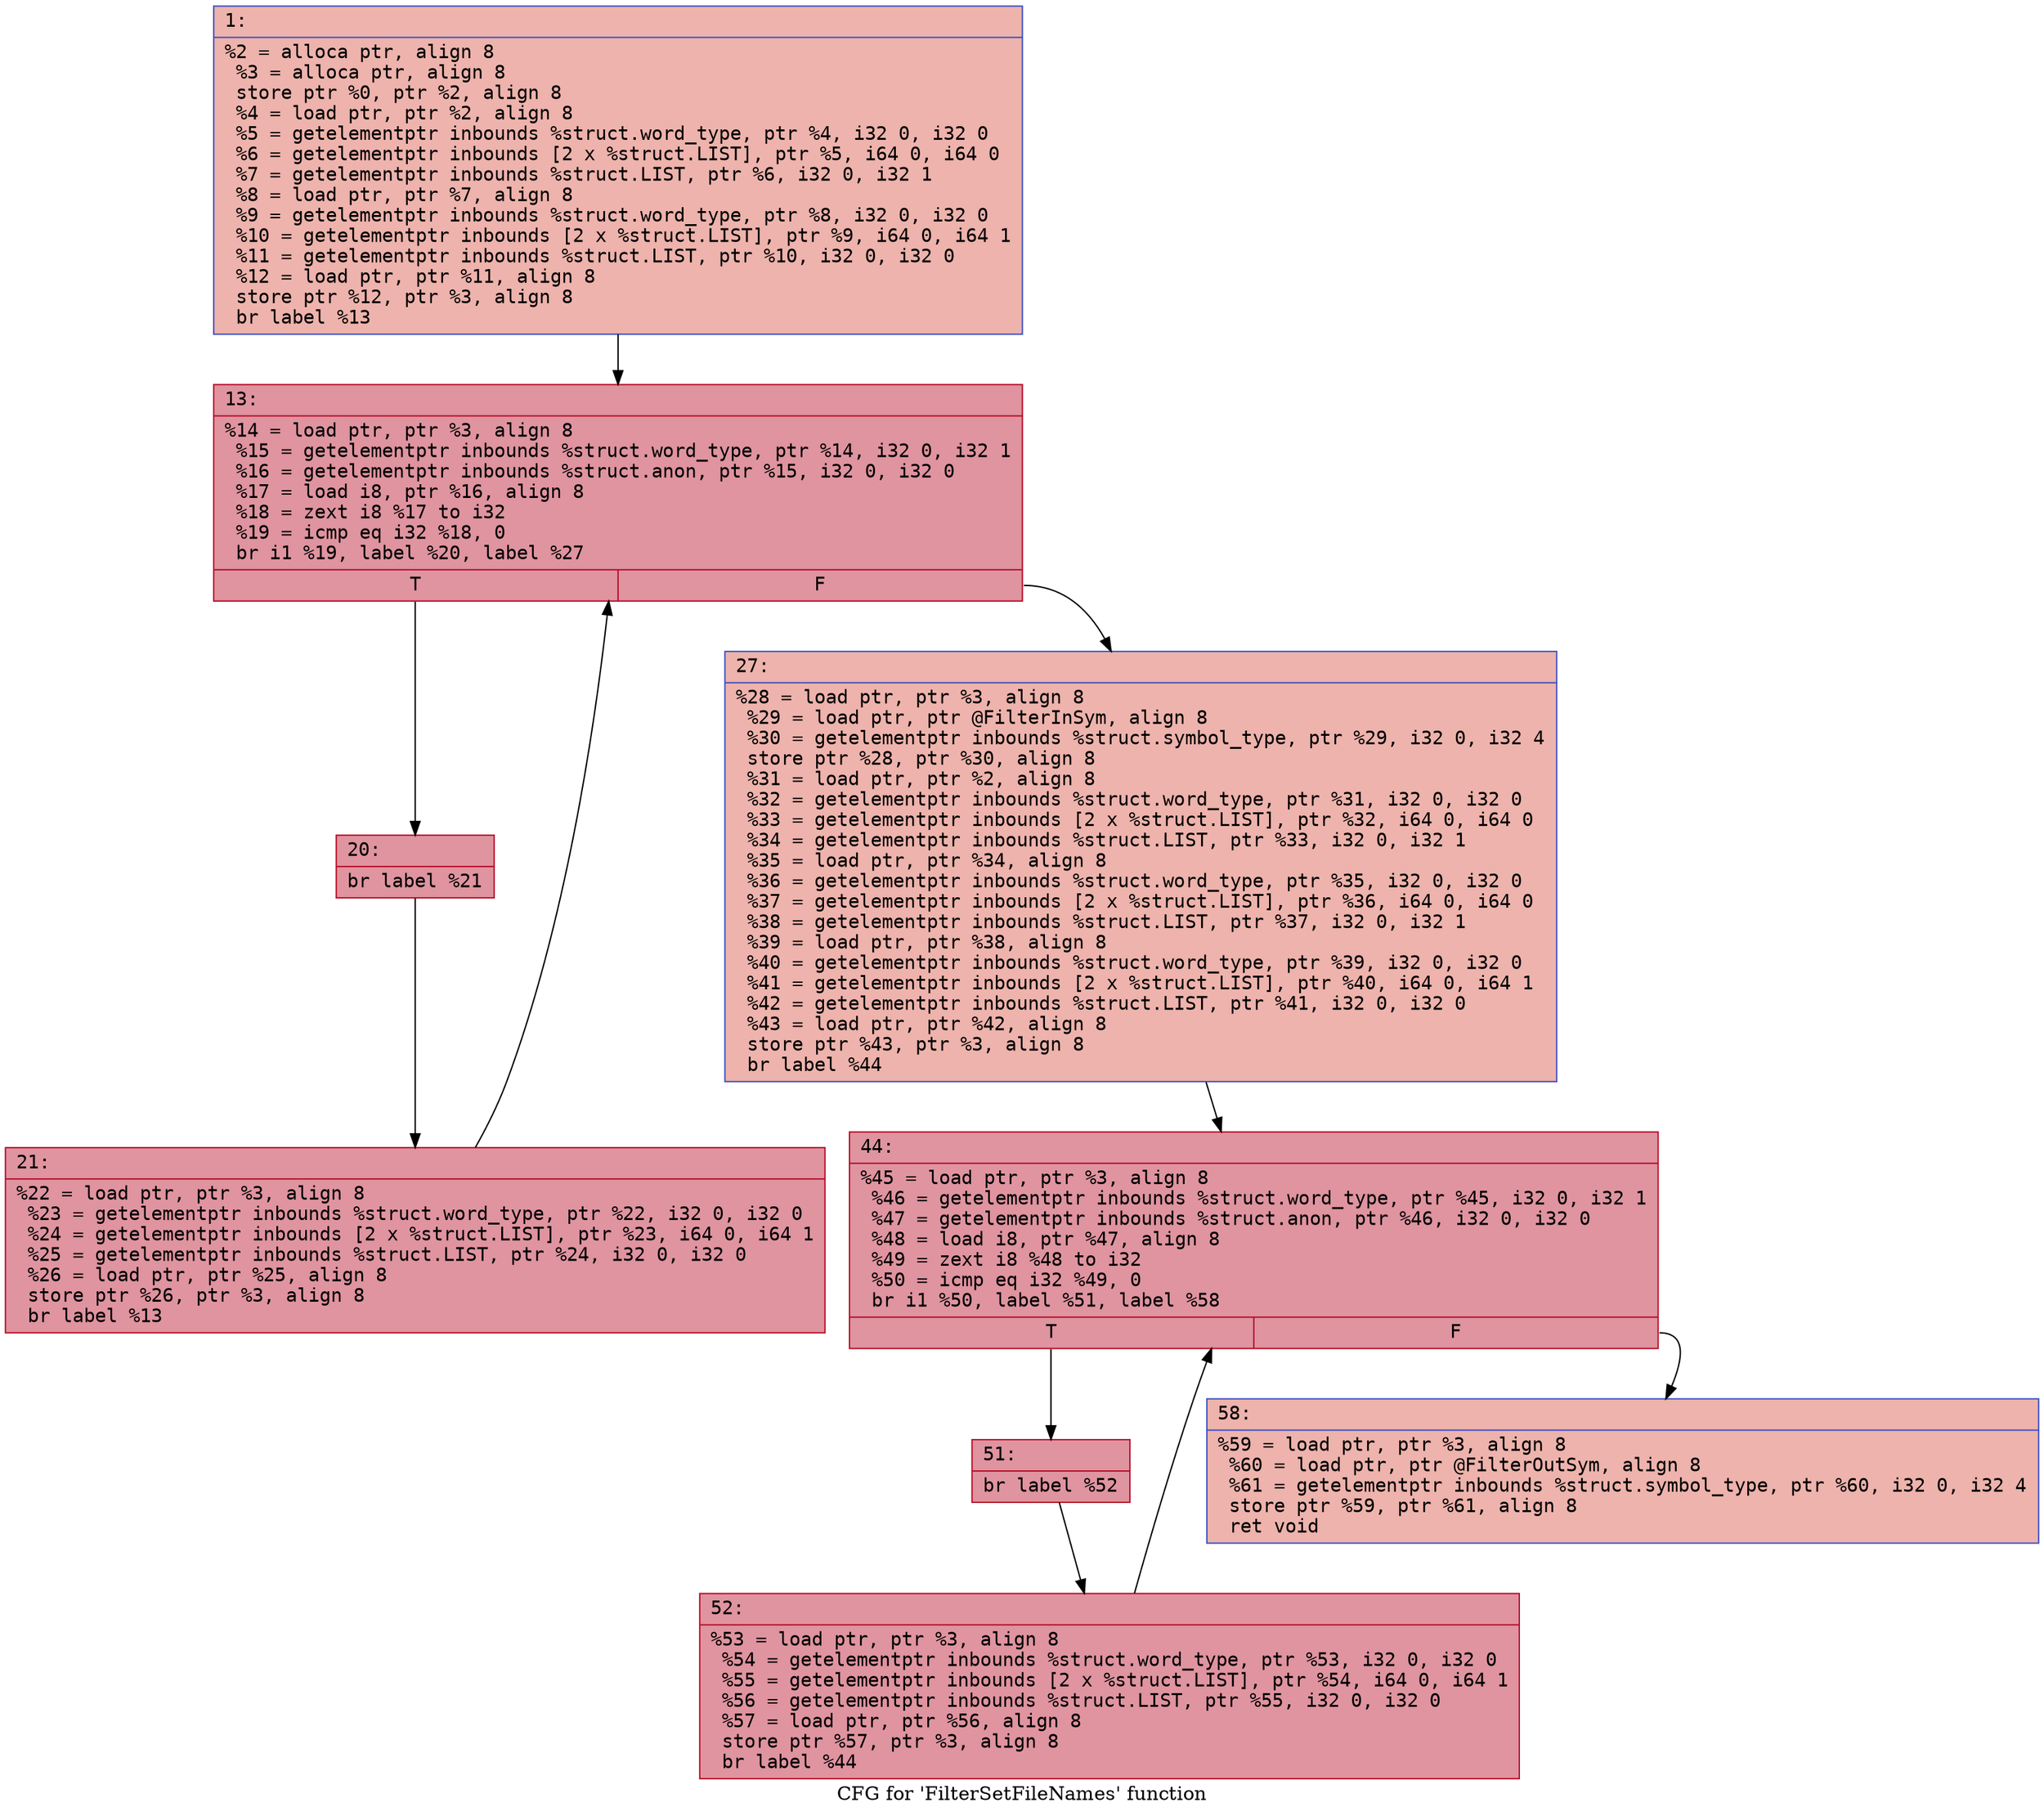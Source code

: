 digraph "CFG for 'FilterSetFileNames' function" {
	label="CFG for 'FilterSetFileNames' function";

	Node0x6000015a0550 [shape=record,color="#3d50c3ff", style=filled, fillcolor="#d6524470" fontname="Courier",label="{1:\l|  %2 = alloca ptr, align 8\l  %3 = alloca ptr, align 8\l  store ptr %0, ptr %2, align 8\l  %4 = load ptr, ptr %2, align 8\l  %5 = getelementptr inbounds %struct.word_type, ptr %4, i32 0, i32 0\l  %6 = getelementptr inbounds [2 x %struct.LIST], ptr %5, i64 0, i64 0\l  %7 = getelementptr inbounds %struct.LIST, ptr %6, i32 0, i32 1\l  %8 = load ptr, ptr %7, align 8\l  %9 = getelementptr inbounds %struct.word_type, ptr %8, i32 0, i32 0\l  %10 = getelementptr inbounds [2 x %struct.LIST], ptr %9, i64 0, i64 1\l  %11 = getelementptr inbounds %struct.LIST, ptr %10, i32 0, i32 0\l  %12 = load ptr, ptr %11, align 8\l  store ptr %12, ptr %3, align 8\l  br label %13\l}"];
	Node0x6000015a0550 -> Node0x6000015a05a0[tooltip="1 -> 13\nProbability 100.00%" ];
	Node0x6000015a05a0 [shape=record,color="#b70d28ff", style=filled, fillcolor="#b70d2870" fontname="Courier",label="{13:\l|  %14 = load ptr, ptr %3, align 8\l  %15 = getelementptr inbounds %struct.word_type, ptr %14, i32 0, i32 1\l  %16 = getelementptr inbounds %struct.anon, ptr %15, i32 0, i32 0\l  %17 = load i8, ptr %16, align 8\l  %18 = zext i8 %17 to i32\l  %19 = icmp eq i32 %18, 0\l  br i1 %19, label %20, label %27\l|{<s0>T|<s1>F}}"];
	Node0x6000015a05a0:s0 -> Node0x6000015a05f0[tooltip="13 -> 20\nProbability 96.88%" ];
	Node0x6000015a05a0:s1 -> Node0x6000015a0690[tooltip="13 -> 27\nProbability 3.12%" ];
	Node0x6000015a05f0 [shape=record,color="#b70d28ff", style=filled, fillcolor="#b70d2870" fontname="Courier",label="{20:\l|  br label %21\l}"];
	Node0x6000015a05f0 -> Node0x6000015a0640[tooltip="20 -> 21\nProbability 100.00%" ];
	Node0x6000015a0640 [shape=record,color="#b70d28ff", style=filled, fillcolor="#b70d2870" fontname="Courier",label="{21:\l|  %22 = load ptr, ptr %3, align 8\l  %23 = getelementptr inbounds %struct.word_type, ptr %22, i32 0, i32 0\l  %24 = getelementptr inbounds [2 x %struct.LIST], ptr %23, i64 0, i64 1\l  %25 = getelementptr inbounds %struct.LIST, ptr %24, i32 0, i32 0\l  %26 = load ptr, ptr %25, align 8\l  store ptr %26, ptr %3, align 8\l  br label %13\l}"];
	Node0x6000015a0640 -> Node0x6000015a05a0[tooltip="21 -> 13\nProbability 100.00%" ];
	Node0x6000015a0690 [shape=record,color="#3d50c3ff", style=filled, fillcolor="#d6524470" fontname="Courier",label="{27:\l|  %28 = load ptr, ptr %3, align 8\l  %29 = load ptr, ptr @FilterInSym, align 8\l  %30 = getelementptr inbounds %struct.symbol_type, ptr %29, i32 0, i32 4\l  store ptr %28, ptr %30, align 8\l  %31 = load ptr, ptr %2, align 8\l  %32 = getelementptr inbounds %struct.word_type, ptr %31, i32 0, i32 0\l  %33 = getelementptr inbounds [2 x %struct.LIST], ptr %32, i64 0, i64 0\l  %34 = getelementptr inbounds %struct.LIST, ptr %33, i32 0, i32 1\l  %35 = load ptr, ptr %34, align 8\l  %36 = getelementptr inbounds %struct.word_type, ptr %35, i32 0, i32 0\l  %37 = getelementptr inbounds [2 x %struct.LIST], ptr %36, i64 0, i64 0\l  %38 = getelementptr inbounds %struct.LIST, ptr %37, i32 0, i32 1\l  %39 = load ptr, ptr %38, align 8\l  %40 = getelementptr inbounds %struct.word_type, ptr %39, i32 0, i32 0\l  %41 = getelementptr inbounds [2 x %struct.LIST], ptr %40, i64 0, i64 1\l  %42 = getelementptr inbounds %struct.LIST, ptr %41, i32 0, i32 0\l  %43 = load ptr, ptr %42, align 8\l  store ptr %43, ptr %3, align 8\l  br label %44\l}"];
	Node0x6000015a0690 -> Node0x6000015a06e0[tooltip="27 -> 44\nProbability 100.00%" ];
	Node0x6000015a06e0 [shape=record,color="#b70d28ff", style=filled, fillcolor="#b70d2870" fontname="Courier",label="{44:\l|  %45 = load ptr, ptr %3, align 8\l  %46 = getelementptr inbounds %struct.word_type, ptr %45, i32 0, i32 1\l  %47 = getelementptr inbounds %struct.anon, ptr %46, i32 0, i32 0\l  %48 = load i8, ptr %47, align 8\l  %49 = zext i8 %48 to i32\l  %50 = icmp eq i32 %49, 0\l  br i1 %50, label %51, label %58\l|{<s0>T|<s1>F}}"];
	Node0x6000015a06e0:s0 -> Node0x6000015a0730[tooltip="44 -> 51\nProbability 96.88%" ];
	Node0x6000015a06e0:s1 -> Node0x6000015a07d0[tooltip="44 -> 58\nProbability 3.12%" ];
	Node0x6000015a0730 [shape=record,color="#b70d28ff", style=filled, fillcolor="#b70d2870" fontname="Courier",label="{51:\l|  br label %52\l}"];
	Node0x6000015a0730 -> Node0x6000015a0780[tooltip="51 -> 52\nProbability 100.00%" ];
	Node0x6000015a0780 [shape=record,color="#b70d28ff", style=filled, fillcolor="#b70d2870" fontname="Courier",label="{52:\l|  %53 = load ptr, ptr %3, align 8\l  %54 = getelementptr inbounds %struct.word_type, ptr %53, i32 0, i32 0\l  %55 = getelementptr inbounds [2 x %struct.LIST], ptr %54, i64 0, i64 1\l  %56 = getelementptr inbounds %struct.LIST, ptr %55, i32 0, i32 0\l  %57 = load ptr, ptr %56, align 8\l  store ptr %57, ptr %3, align 8\l  br label %44\l}"];
	Node0x6000015a0780 -> Node0x6000015a06e0[tooltip="52 -> 44\nProbability 100.00%" ];
	Node0x6000015a07d0 [shape=record,color="#3d50c3ff", style=filled, fillcolor="#d6524470" fontname="Courier",label="{58:\l|  %59 = load ptr, ptr %3, align 8\l  %60 = load ptr, ptr @FilterOutSym, align 8\l  %61 = getelementptr inbounds %struct.symbol_type, ptr %60, i32 0, i32 4\l  store ptr %59, ptr %61, align 8\l  ret void\l}"];
}
